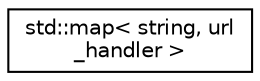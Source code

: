 digraph "Graphical Class Hierarchy"
{
  edge [fontname="Helvetica",fontsize="10",labelfontname="Helvetica",labelfontsize="10"];
  node [fontname="Helvetica",fontsize="10",shape=record];
  rankdir="LR";
  Node0 [label="std::map\< string, url\l_handler \>",height=0.2,width=0.4,color="black", fillcolor="white", style="filled",URL="$classstd_1_1map.html"];
}
